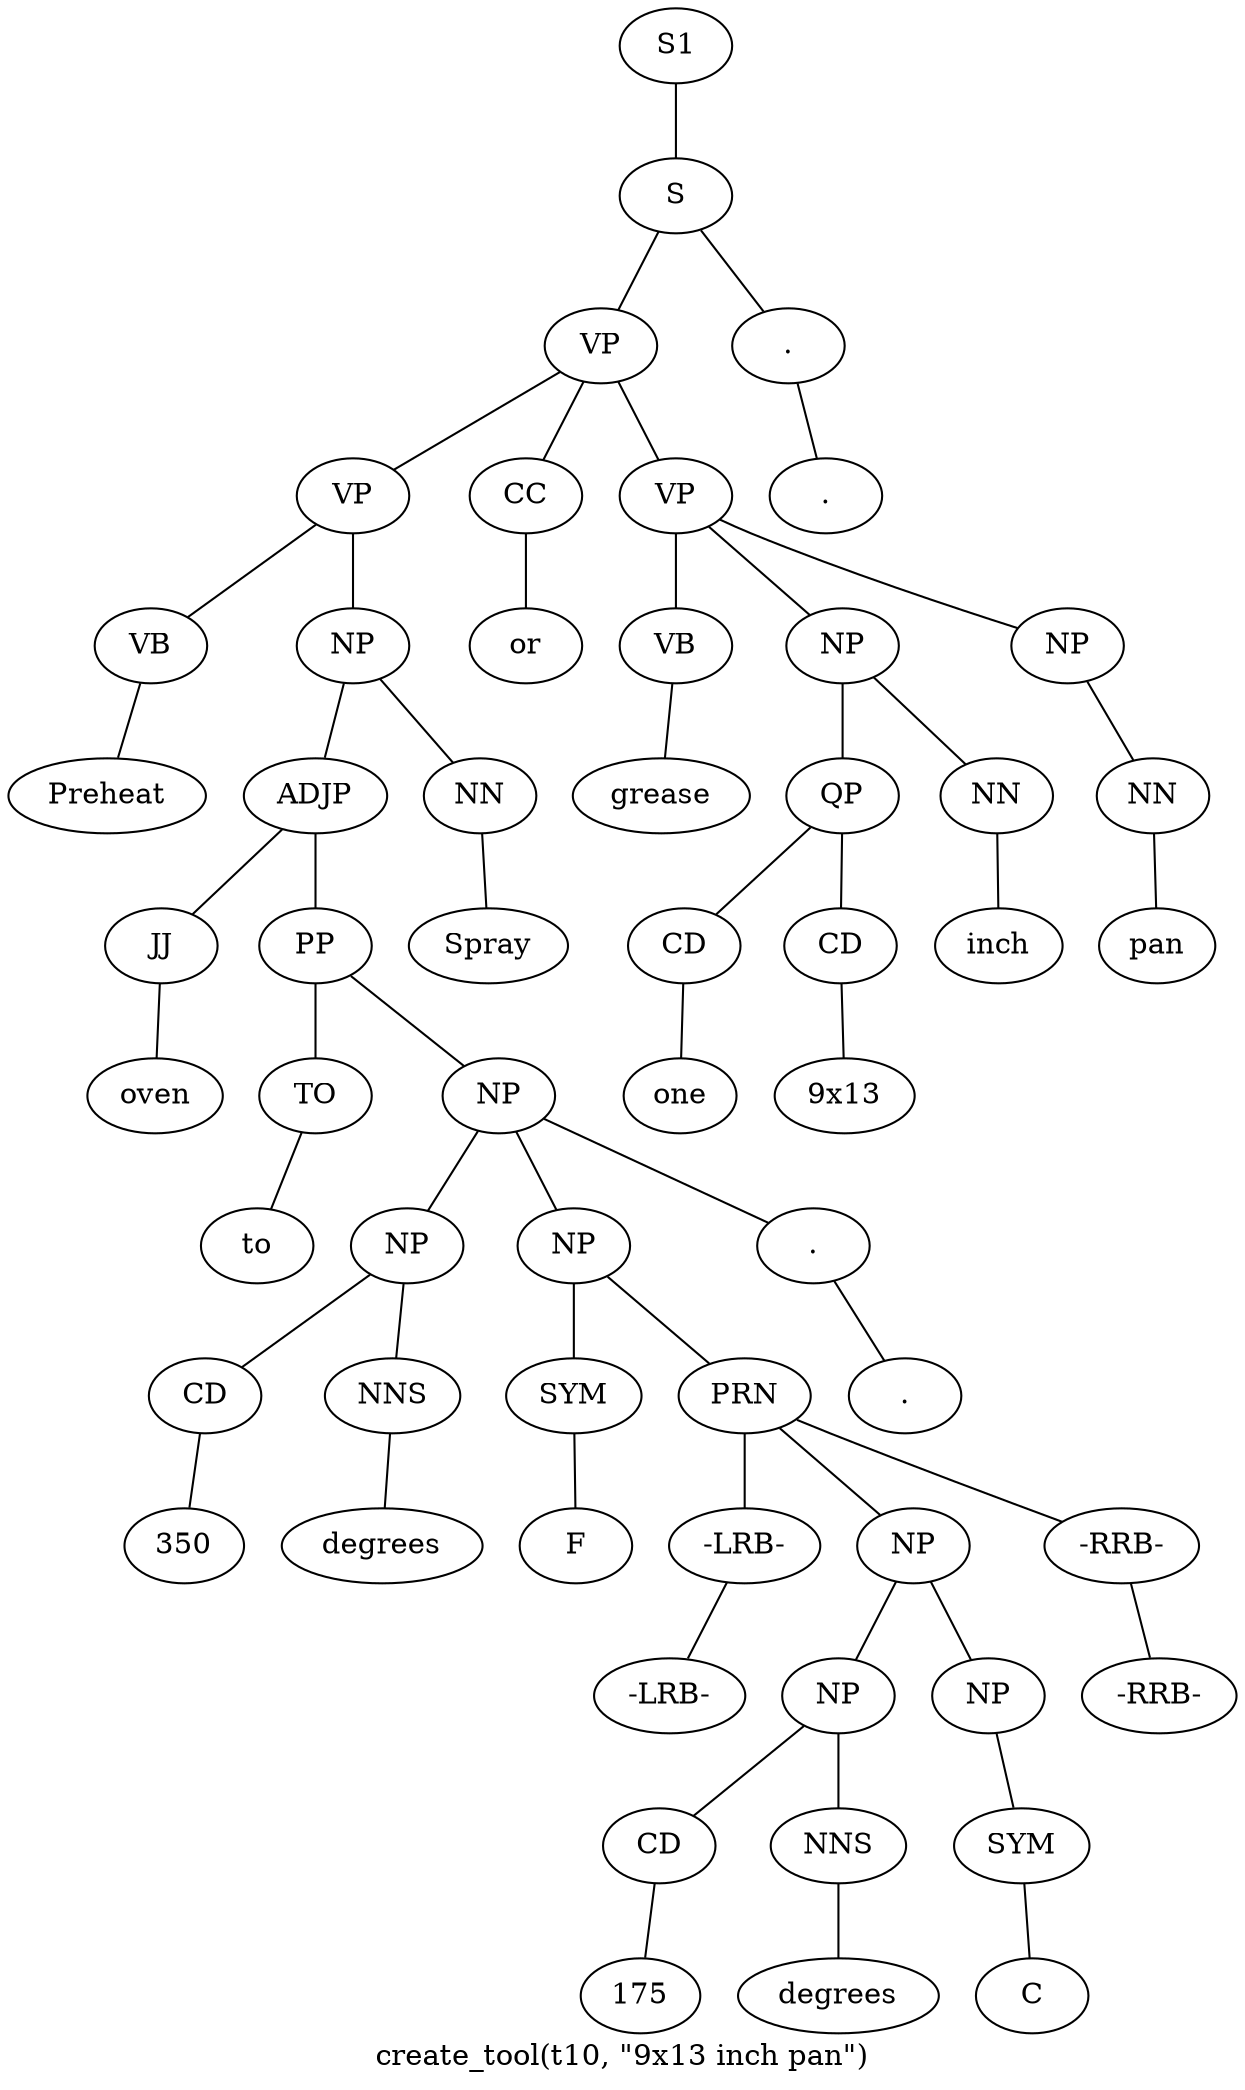 graph SyntaxGraph {
	label = "create_tool(t10, \"9x13 inch pan\")";
	Node0 [label="S1"];
	Node1 [label="S"];
	Node2 [label="VP"];
	Node3 [label="VP"];
	Node4 [label="VB"];
	Node5 [label="Preheat"];
	Node6 [label="NP"];
	Node7 [label="ADJP"];
	Node8 [label="JJ"];
	Node9 [label="oven"];
	Node10 [label="PP"];
	Node11 [label="TO"];
	Node12 [label="to"];
	Node13 [label="NP"];
	Node14 [label="NP"];
	Node15 [label="CD"];
	Node16 [label="350"];
	Node17 [label="NNS"];
	Node18 [label="degrees"];
	Node19 [label="NP"];
	Node20 [label="SYM"];
	Node21 [label="F"];
	Node22 [label="PRN"];
	Node23 [label="-LRB-"];
	Node24 [label="-LRB-"];
	Node25 [label="NP"];
	Node26 [label="NP"];
	Node27 [label="CD"];
	Node28 [label="175"];
	Node29 [label="NNS"];
	Node30 [label="degrees"];
	Node31 [label="NP"];
	Node32 [label="SYM"];
	Node33 [label="C"];
	Node34 [label="-RRB-"];
	Node35 [label="-RRB-"];
	Node36 [label="."];
	Node37 [label="."];
	Node38 [label="NN"];
	Node39 [label="Spray"];
	Node40 [label="CC"];
	Node41 [label="or"];
	Node42 [label="VP"];
	Node43 [label="VB"];
	Node44 [label="grease"];
	Node45 [label="NP"];
	Node46 [label="QP"];
	Node47 [label="CD"];
	Node48 [label="one"];
	Node49 [label="CD"];
	Node50 [label="9x13"];
	Node51 [label="NN"];
	Node52 [label="inch"];
	Node53 [label="NP"];
	Node54 [label="NN"];
	Node55 [label="pan"];
	Node56 [label="."];
	Node57 [label="."];

	Node0 -- Node1;
	Node1 -- Node2;
	Node1 -- Node56;
	Node2 -- Node3;
	Node2 -- Node40;
	Node2 -- Node42;
	Node3 -- Node4;
	Node3 -- Node6;
	Node4 -- Node5;
	Node6 -- Node7;
	Node6 -- Node38;
	Node7 -- Node8;
	Node7 -- Node10;
	Node8 -- Node9;
	Node10 -- Node11;
	Node10 -- Node13;
	Node11 -- Node12;
	Node13 -- Node14;
	Node13 -- Node19;
	Node13 -- Node36;
	Node14 -- Node15;
	Node14 -- Node17;
	Node15 -- Node16;
	Node17 -- Node18;
	Node19 -- Node20;
	Node19 -- Node22;
	Node20 -- Node21;
	Node22 -- Node23;
	Node22 -- Node25;
	Node22 -- Node34;
	Node23 -- Node24;
	Node25 -- Node26;
	Node25 -- Node31;
	Node26 -- Node27;
	Node26 -- Node29;
	Node27 -- Node28;
	Node29 -- Node30;
	Node31 -- Node32;
	Node32 -- Node33;
	Node34 -- Node35;
	Node36 -- Node37;
	Node38 -- Node39;
	Node40 -- Node41;
	Node42 -- Node43;
	Node42 -- Node45;
	Node42 -- Node53;
	Node43 -- Node44;
	Node45 -- Node46;
	Node45 -- Node51;
	Node46 -- Node47;
	Node46 -- Node49;
	Node47 -- Node48;
	Node49 -- Node50;
	Node51 -- Node52;
	Node53 -- Node54;
	Node54 -- Node55;
	Node56 -- Node57;
}